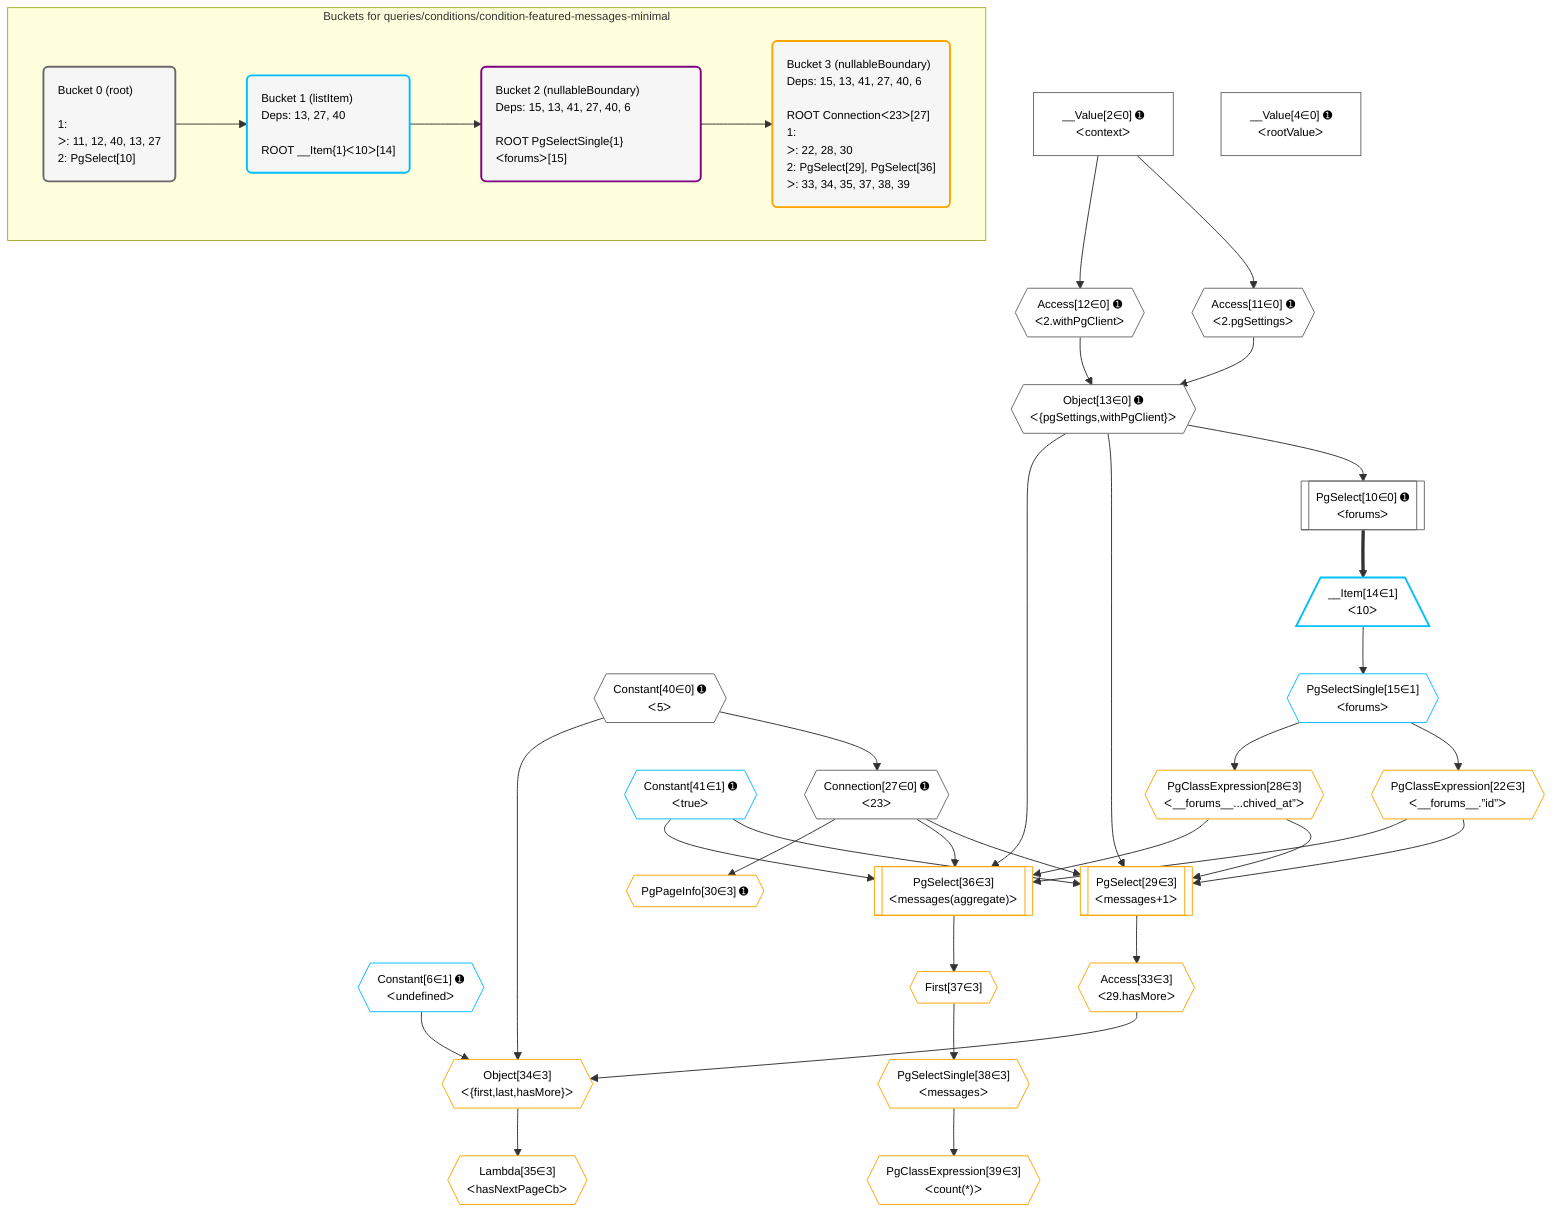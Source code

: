 %%{init: {'themeVariables': { 'fontSize': '12px'}}}%%
graph TD
    classDef path fill:#eee,stroke:#000,color:#000
    classDef plan fill:#fff,stroke-width:1px,color:#000
    classDef itemplan fill:#fff,stroke-width:2px,color:#000
    classDef unbatchedplan fill:#dff,stroke-width:1px,color:#000
    classDef sideeffectplan fill:#fcc,stroke-width:2px,color:#000
    classDef bucket fill:#f6f6f6,color:#000,stroke-width:2px,text-align:left


    %% plan dependencies
    Object13{{"Object[13∈0] ➊<br />ᐸ{pgSettings,withPgClient}ᐳ"}}:::plan
    Access11{{"Access[11∈0] ➊<br />ᐸ2.pgSettingsᐳ"}}:::plan
    Access12{{"Access[12∈0] ➊<br />ᐸ2.withPgClientᐳ"}}:::plan
    Access11 & Access12 --> Object13
    PgSelect10[["PgSelect[10∈0] ➊<br />ᐸforumsᐳ"]]:::plan
    Object13 --> PgSelect10
    __Value2["__Value[2∈0] ➊<br />ᐸcontextᐳ"]:::plan
    __Value2 --> Access11
    __Value2 --> Access12
    Connection27{{"Connection[27∈0] ➊<br />ᐸ23ᐳ"}}:::plan
    Constant40{{"Constant[40∈0] ➊<br />ᐸ5ᐳ"}}:::plan
    Constant40 --> Connection27
    __Value4["__Value[4∈0] ➊<br />ᐸrootValueᐳ"]:::plan
    __Item14[/"__Item[14∈1]<br />ᐸ10ᐳ"\]:::itemplan
    PgSelect10 ==> __Item14
    PgSelectSingle15{{"PgSelectSingle[15∈1]<br />ᐸforumsᐳ"}}:::plan
    __Item14 --> PgSelectSingle15
    Constant6{{"Constant[6∈1] ➊<br />ᐸundefinedᐳ"}}:::plan
    Constant41{{"Constant[41∈1] ➊<br />ᐸtrueᐳ"}}:::plan
    PgSelect29[["PgSelect[29∈3]<br />ᐸmessages+1ᐳ"]]:::plan
    PgClassExpression22{{"PgClassExpression[22∈3]<br />ᐸ__forums__.”id”ᐳ"}}:::plan
    PgClassExpression28{{"PgClassExpression[28∈3]<br />ᐸ__forums__...chived_at”ᐳ"}}:::plan
    Object13 & PgClassExpression22 & Constant41 & PgClassExpression28 & Connection27 --> PgSelect29
    PgSelect36[["PgSelect[36∈3]<br />ᐸmessages(aggregate)ᐳ"]]:::plan
    Object13 & PgClassExpression22 & Constant41 & PgClassExpression28 & Connection27 --> PgSelect36
    Object34{{"Object[34∈3]<br />ᐸ{first,last,hasMore}ᐳ"}}:::plan
    Access33{{"Access[33∈3]<br />ᐸ29.hasMoreᐳ"}}:::plan
    Constant40 & Constant6 & Access33 --> Object34
    PgSelectSingle15 --> PgClassExpression22
    PgSelectSingle15 --> PgClassExpression28
    PgPageInfo30{{"PgPageInfo[30∈3] ➊"}}:::plan
    Connection27 --> PgPageInfo30
    PgSelect29 --> Access33
    Lambda35{{"Lambda[35∈3]<br />ᐸhasNextPageCbᐳ"}}:::plan
    Object34 --> Lambda35
    First37{{"First[37∈3]"}}:::plan
    PgSelect36 --> First37
    PgSelectSingle38{{"PgSelectSingle[38∈3]<br />ᐸmessagesᐳ"}}:::plan
    First37 --> PgSelectSingle38
    PgClassExpression39{{"PgClassExpression[39∈3]<br />ᐸcount(*)ᐳ"}}:::plan
    PgSelectSingle38 --> PgClassExpression39

    %% define steps

    subgraph "Buckets for queries/conditions/condition-featured-messages-minimal"
    Bucket0("Bucket 0 (root)<br /><br />1: <br />ᐳ: 11, 12, 40, 13, 27<br />2: PgSelect[10]"):::bucket
    classDef bucket0 stroke:#696969
    class Bucket0,__Value2,__Value4,PgSelect10,Access11,Access12,Object13,Connection27,Constant40 bucket0
    Bucket1("Bucket 1 (listItem)<br />Deps: 13, 27, 40<br /><br />ROOT __Item{1}ᐸ10ᐳ[14]"):::bucket
    classDef bucket1 stroke:#00bfff
    class Bucket1,Constant6,__Item14,PgSelectSingle15,Constant41 bucket1
    Bucket2("Bucket 2 (nullableBoundary)<br />Deps: 15, 13, 41, 27, 40, 6<br /><br />ROOT PgSelectSingle{1}ᐸforumsᐳ[15]"):::bucket
    classDef bucket2 stroke:#7f007f
    class Bucket2 bucket2
    Bucket3("Bucket 3 (nullableBoundary)<br />Deps: 15, 13, 41, 27, 40, 6<br /><br />ROOT Connectionᐸ23ᐳ[27]<br />1: <br />ᐳ: 22, 28, 30<br />2: PgSelect[29], PgSelect[36]<br />ᐳ: 33, 34, 35, 37, 38, 39"):::bucket
    classDef bucket3 stroke:#ffa500
    class Bucket3,PgClassExpression22,PgClassExpression28,PgSelect29,PgPageInfo30,Access33,Object34,Lambda35,PgSelect36,First37,PgSelectSingle38,PgClassExpression39 bucket3
    Bucket0 --> Bucket1
    Bucket1 --> Bucket2
    Bucket2 --> Bucket3
    end